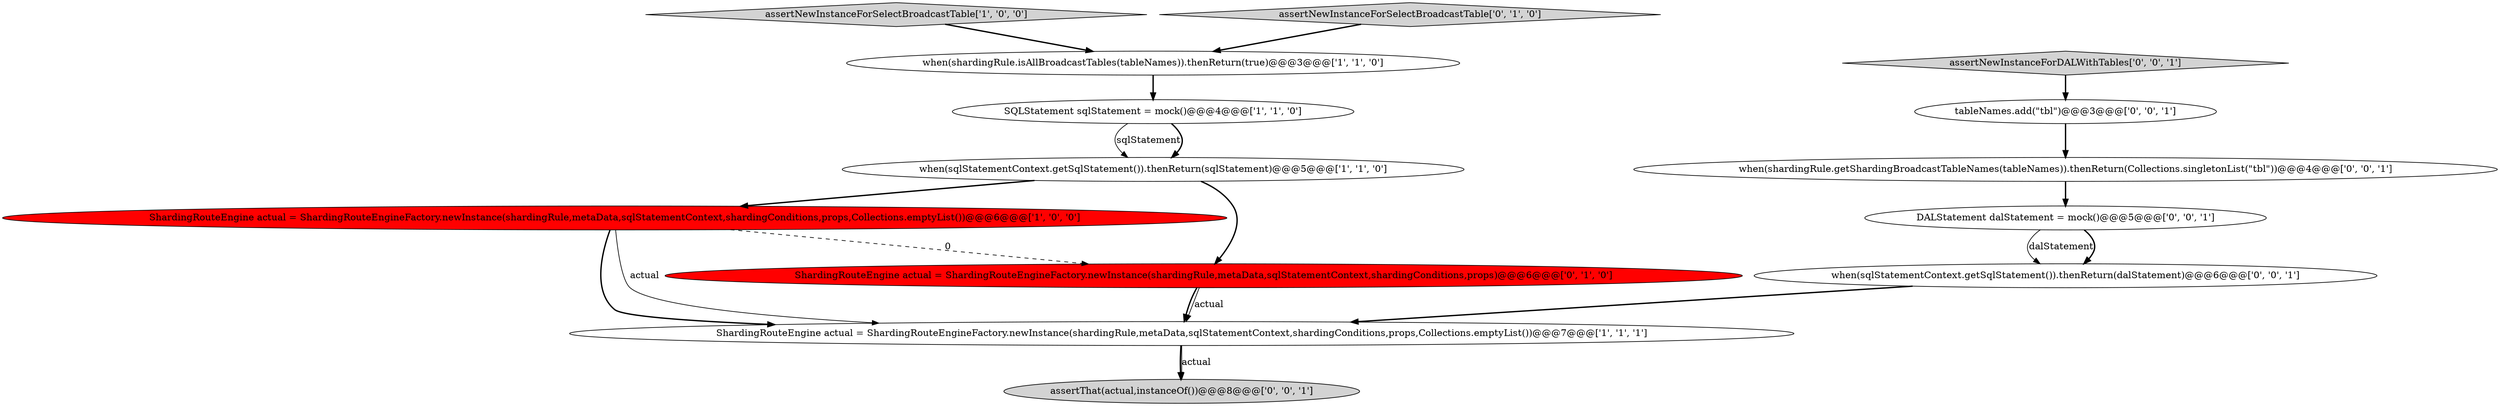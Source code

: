 digraph {
12 [style = filled, label = "when(shardingRule.getShardingBroadcastTableNames(tableNames)).thenReturn(Collections.singletonList(\"tbl\"))@@@4@@@['0', '0', '1']", fillcolor = white, shape = ellipse image = "AAA0AAABBB3BBB"];
11 [style = filled, label = "when(sqlStatementContext.getSqlStatement()).thenReturn(dalStatement)@@@6@@@['0', '0', '1']", fillcolor = white, shape = ellipse image = "AAA0AAABBB3BBB"];
10 [style = filled, label = "assertThat(actual,instanceOf())@@@8@@@['0', '0', '1']", fillcolor = lightgray, shape = ellipse image = "AAA0AAABBB3BBB"];
1 [style = filled, label = "ShardingRouteEngine actual = ShardingRouteEngineFactory.newInstance(shardingRule,metaData,sqlStatementContext,shardingConditions,props,Collections.emptyList())@@@6@@@['1', '0', '0']", fillcolor = red, shape = ellipse image = "AAA1AAABBB1BBB"];
2 [style = filled, label = "when(sqlStatementContext.getSqlStatement()).thenReturn(sqlStatement)@@@5@@@['1', '1', '0']", fillcolor = white, shape = ellipse image = "AAA0AAABBB1BBB"];
5 [style = filled, label = "ShardingRouteEngine actual = ShardingRouteEngineFactory.newInstance(shardingRule,metaData,sqlStatementContext,shardingConditions,props,Collections.emptyList())@@@7@@@['1', '1', '1']", fillcolor = white, shape = ellipse image = "AAA0AAABBB1BBB"];
0 [style = filled, label = "SQLStatement sqlStatement = mock()@@@4@@@['1', '1', '0']", fillcolor = white, shape = ellipse image = "AAA0AAABBB1BBB"];
4 [style = filled, label = "assertNewInstanceForSelectBroadcastTable['1', '0', '0']", fillcolor = lightgray, shape = diamond image = "AAA0AAABBB1BBB"];
6 [style = filled, label = "assertNewInstanceForSelectBroadcastTable['0', '1', '0']", fillcolor = lightgray, shape = diamond image = "AAA0AAABBB2BBB"];
9 [style = filled, label = "assertNewInstanceForDALWithTables['0', '0', '1']", fillcolor = lightgray, shape = diamond image = "AAA0AAABBB3BBB"];
8 [style = filled, label = "DALStatement dalStatement = mock()@@@5@@@['0', '0', '1']", fillcolor = white, shape = ellipse image = "AAA0AAABBB3BBB"];
3 [style = filled, label = "when(shardingRule.isAllBroadcastTables(tableNames)).thenReturn(true)@@@3@@@['1', '1', '0']", fillcolor = white, shape = ellipse image = "AAA0AAABBB1BBB"];
13 [style = filled, label = "tableNames.add(\"tbl\")@@@3@@@['0', '0', '1']", fillcolor = white, shape = ellipse image = "AAA0AAABBB3BBB"];
7 [style = filled, label = "ShardingRouteEngine actual = ShardingRouteEngineFactory.newInstance(shardingRule,metaData,sqlStatementContext,shardingConditions,props)@@@6@@@['0', '1', '0']", fillcolor = red, shape = ellipse image = "AAA1AAABBB2BBB"];
1->5 [style = bold, label=""];
6->3 [style = bold, label=""];
4->3 [style = bold, label=""];
11->5 [style = bold, label=""];
5->10 [style = bold, label=""];
7->5 [style = bold, label=""];
7->5 [style = solid, label="actual"];
13->12 [style = bold, label=""];
2->7 [style = bold, label=""];
8->11 [style = solid, label="dalStatement"];
1->7 [style = dashed, label="0"];
8->11 [style = bold, label=""];
12->8 [style = bold, label=""];
2->1 [style = bold, label=""];
5->10 [style = solid, label="actual"];
3->0 [style = bold, label=""];
0->2 [style = solid, label="sqlStatement"];
1->5 [style = solid, label="actual"];
0->2 [style = bold, label=""];
9->13 [style = bold, label=""];
}
